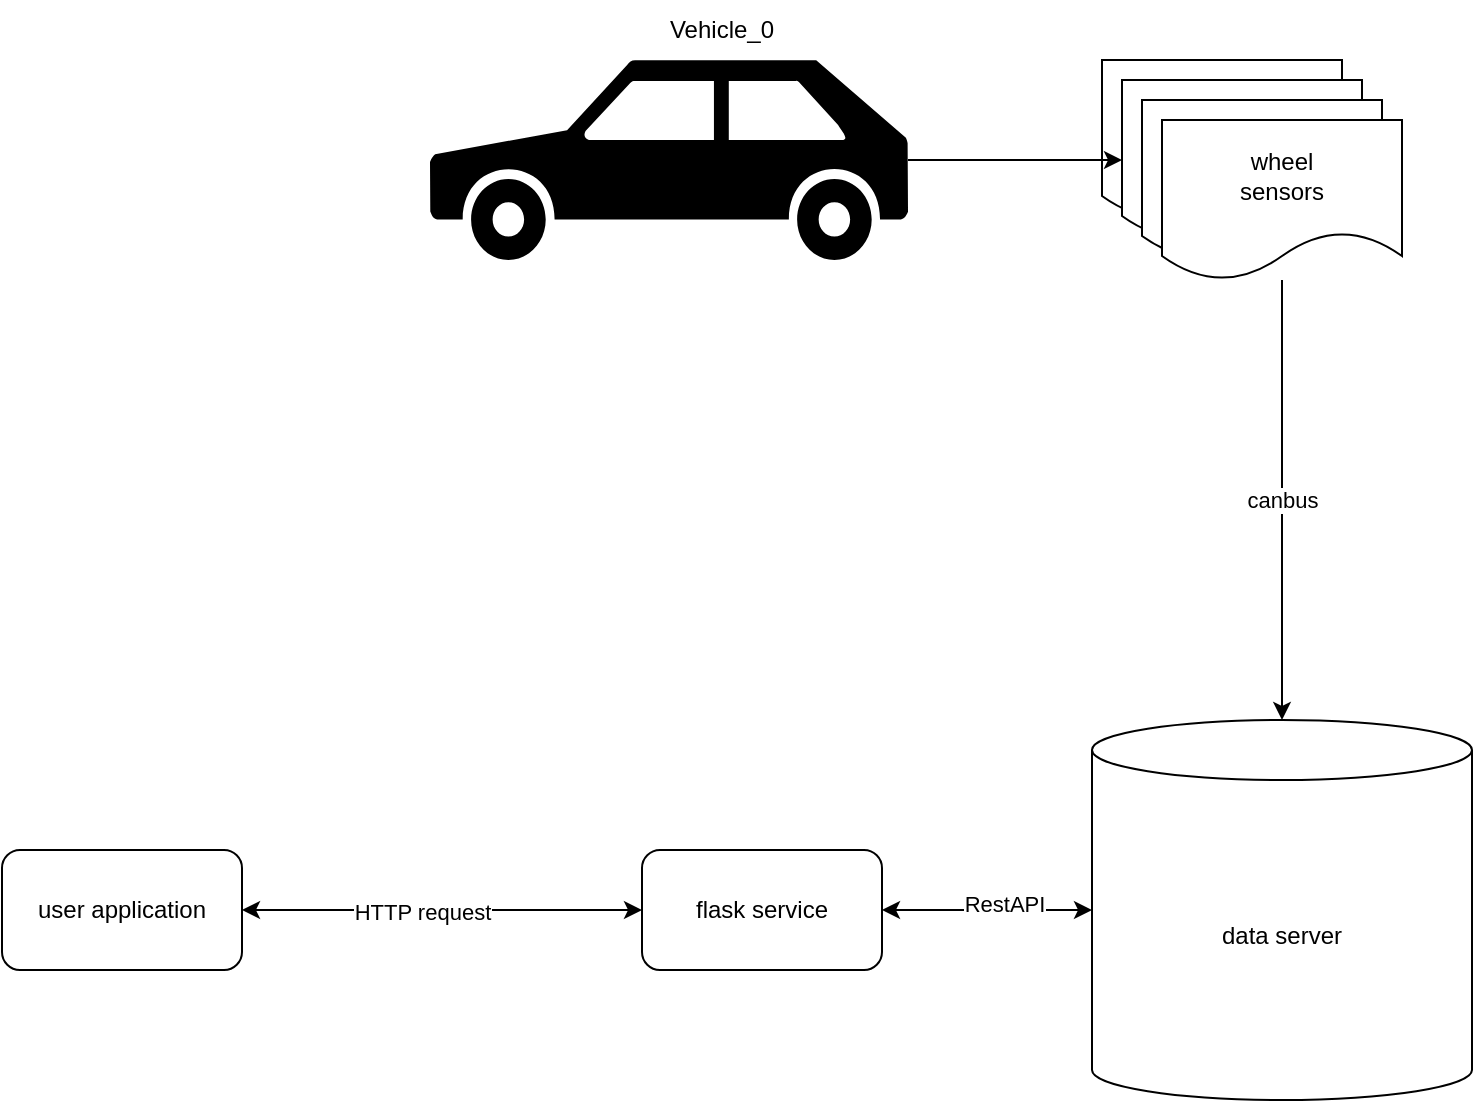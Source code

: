<mxfile version="20.5.1" type="github">
  <diagram name="page-1" id="JU_FSkUis24TSWiou3QJ">
    <mxGraphModel dx="1422" dy="744" grid="1" gridSize="10" guides="1" tooltips="1" connect="1" arrows="1" fold="1" page="1" pageScale="1" pageWidth="827" pageHeight="1169" math="0" shadow="0">
      <root>
        <mxCell id="0" />
        <mxCell id="1" parent="0" />
        <mxCell id="xRbZ8s8TlKvsVbI1fzhx-1" value="sensors" style="shape=document;whiteSpace=wrap;html=1;boundedLbl=1;" parent="1" vertex="1">
          <mxGeometry x="630" y="100" width="120" height="80" as="geometry" />
        </mxCell>
        <mxCell id="xRbZ8s8TlKvsVbI1fzhx-2" value="sensors" style="shape=document;whiteSpace=wrap;html=1;boundedLbl=1;" parent="1" vertex="1">
          <mxGeometry x="640" y="110" width="120" height="80" as="geometry" />
        </mxCell>
        <mxCell id="xRbZ8s8TlKvsVbI1fzhx-3" value="sensors" style="shape=document;whiteSpace=wrap;html=1;boundedLbl=1;" parent="1" vertex="1">
          <mxGeometry x="650" y="120" width="120" height="80" as="geometry" />
        </mxCell>
        <mxCell id="xRbZ8s8TlKvsVbI1fzhx-10" value="canbus" style="edgeStyle=orthogonalEdgeStyle;rounded=0;orthogonalLoop=1;jettySize=auto;html=1;" parent="1" source="xRbZ8s8TlKvsVbI1fzhx-4" target="xRbZ8s8TlKvsVbI1fzhx-9" edge="1">
          <mxGeometry relative="1" as="geometry">
            <Array as="points">
              <mxPoint x="720" y="360" />
              <mxPoint x="720" y="360" />
            </Array>
          </mxGeometry>
        </mxCell>
        <mxCell id="xRbZ8s8TlKvsVbI1fzhx-4" value="wheel&lt;br&gt;sensors" style="shape=document;whiteSpace=wrap;html=1;boundedLbl=1;" parent="1" vertex="1">
          <mxGeometry x="660" y="130" width="120" height="80" as="geometry" />
        </mxCell>
        <mxCell id="xRbZ8s8TlKvsVbI1fzhx-9" value="data server" style="shape=cylinder3;whiteSpace=wrap;html=1;boundedLbl=1;backgroundOutline=1;size=15;" parent="1" vertex="1">
          <mxGeometry x="625" y="430" width="190" height="190" as="geometry" />
        </mxCell>
        <mxCell id="xRbZ8s8TlKvsVbI1fzhx-13" value="" style="edgeStyle=orthogonalEdgeStyle;rounded=0;orthogonalLoop=1;jettySize=auto;html=1;startArrow=classic;startFill=1;" parent="1" source="xRbZ8s8TlKvsVbI1fzhx-12" target="xRbZ8s8TlKvsVbI1fzhx-9" edge="1">
          <mxGeometry relative="1" as="geometry" />
        </mxCell>
        <mxCell id="xRbZ8s8TlKvsVbI1fzhx-17" value="RestAPI" style="edgeLabel;html=1;align=center;verticalAlign=middle;resizable=0;points=[];" parent="xRbZ8s8TlKvsVbI1fzhx-13" vertex="1" connectable="0">
          <mxGeometry x="0.162" y="3" relative="1" as="geometry">
            <mxPoint as="offset" />
          </mxGeometry>
        </mxCell>
        <mxCell id="xRbZ8s8TlKvsVbI1fzhx-12" value="flask service" style="rounded=1;whiteSpace=wrap;html=1;" parent="1" vertex="1">
          <mxGeometry x="400" y="495" width="120" height="60" as="geometry" />
        </mxCell>
        <mxCell id="xRbZ8s8TlKvsVbI1fzhx-15" style="edgeStyle=orthogonalEdgeStyle;rounded=0;orthogonalLoop=1;jettySize=auto;html=1;startArrow=classic;startFill=1;" parent="1" source="xRbZ8s8TlKvsVbI1fzhx-14" target="xRbZ8s8TlKvsVbI1fzhx-12" edge="1">
          <mxGeometry relative="1" as="geometry" />
        </mxCell>
        <mxCell id="xRbZ8s8TlKvsVbI1fzhx-16" value="HTTP request" style="edgeLabel;html=1;align=center;verticalAlign=middle;resizable=0;points=[];" parent="xRbZ8s8TlKvsVbI1fzhx-15" vertex="1" connectable="0">
          <mxGeometry x="-0.1" y="-1" relative="1" as="geometry">
            <mxPoint as="offset" />
          </mxGeometry>
        </mxCell>
        <mxCell id="xRbZ8s8TlKvsVbI1fzhx-14" value="user application" style="rounded=1;whiteSpace=wrap;html=1;" parent="1" vertex="1">
          <mxGeometry x="80" y="495" width="120" height="60" as="geometry" />
        </mxCell>
        <mxCell id="0eGWfS_uy2Vk3kZ7JWi1-8" value="Vehicle_0" style="text;html=1;strokeColor=none;fillColor=none;align=center;verticalAlign=middle;whiteSpace=wrap;rounded=0;" vertex="1" parent="1">
          <mxGeometry x="410" y="70" width="60" height="30" as="geometry" />
        </mxCell>
        <mxCell id="0eGWfS_uy2Vk3kZ7JWi1-10" value="" style="edgeStyle=orthogonalEdgeStyle;rounded=0;orthogonalLoop=1;jettySize=auto;html=1;startArrow=none;startFill=0;" edge="1" parent="1" source="0eGWfS_uy2Vk3kZ7JWi1-9" target="xRbZ8s8TlKvsVbI1fzhx-2">
          <mxGeometry relative="1" as="geometry" />
        </mxCell>
        <mxCell id="0eGWfS_uy2Vk3kZ7JWi1-9" value="" style="shape=mxgraph.signs.transportation.car_3;html=1;pointerEvents=1;fillColor=#000000;strokeColor=none;verticalLabelPosition=bottom;verticalAlign=top;align=center;" vertex="1" parent="1">
          <mxGeometry x="294" y="100" width="239" height="100" as="geometry" />
        </mxCell>
      </root>
    </mxGraphModel>
  </diagram>
</mxfile>
